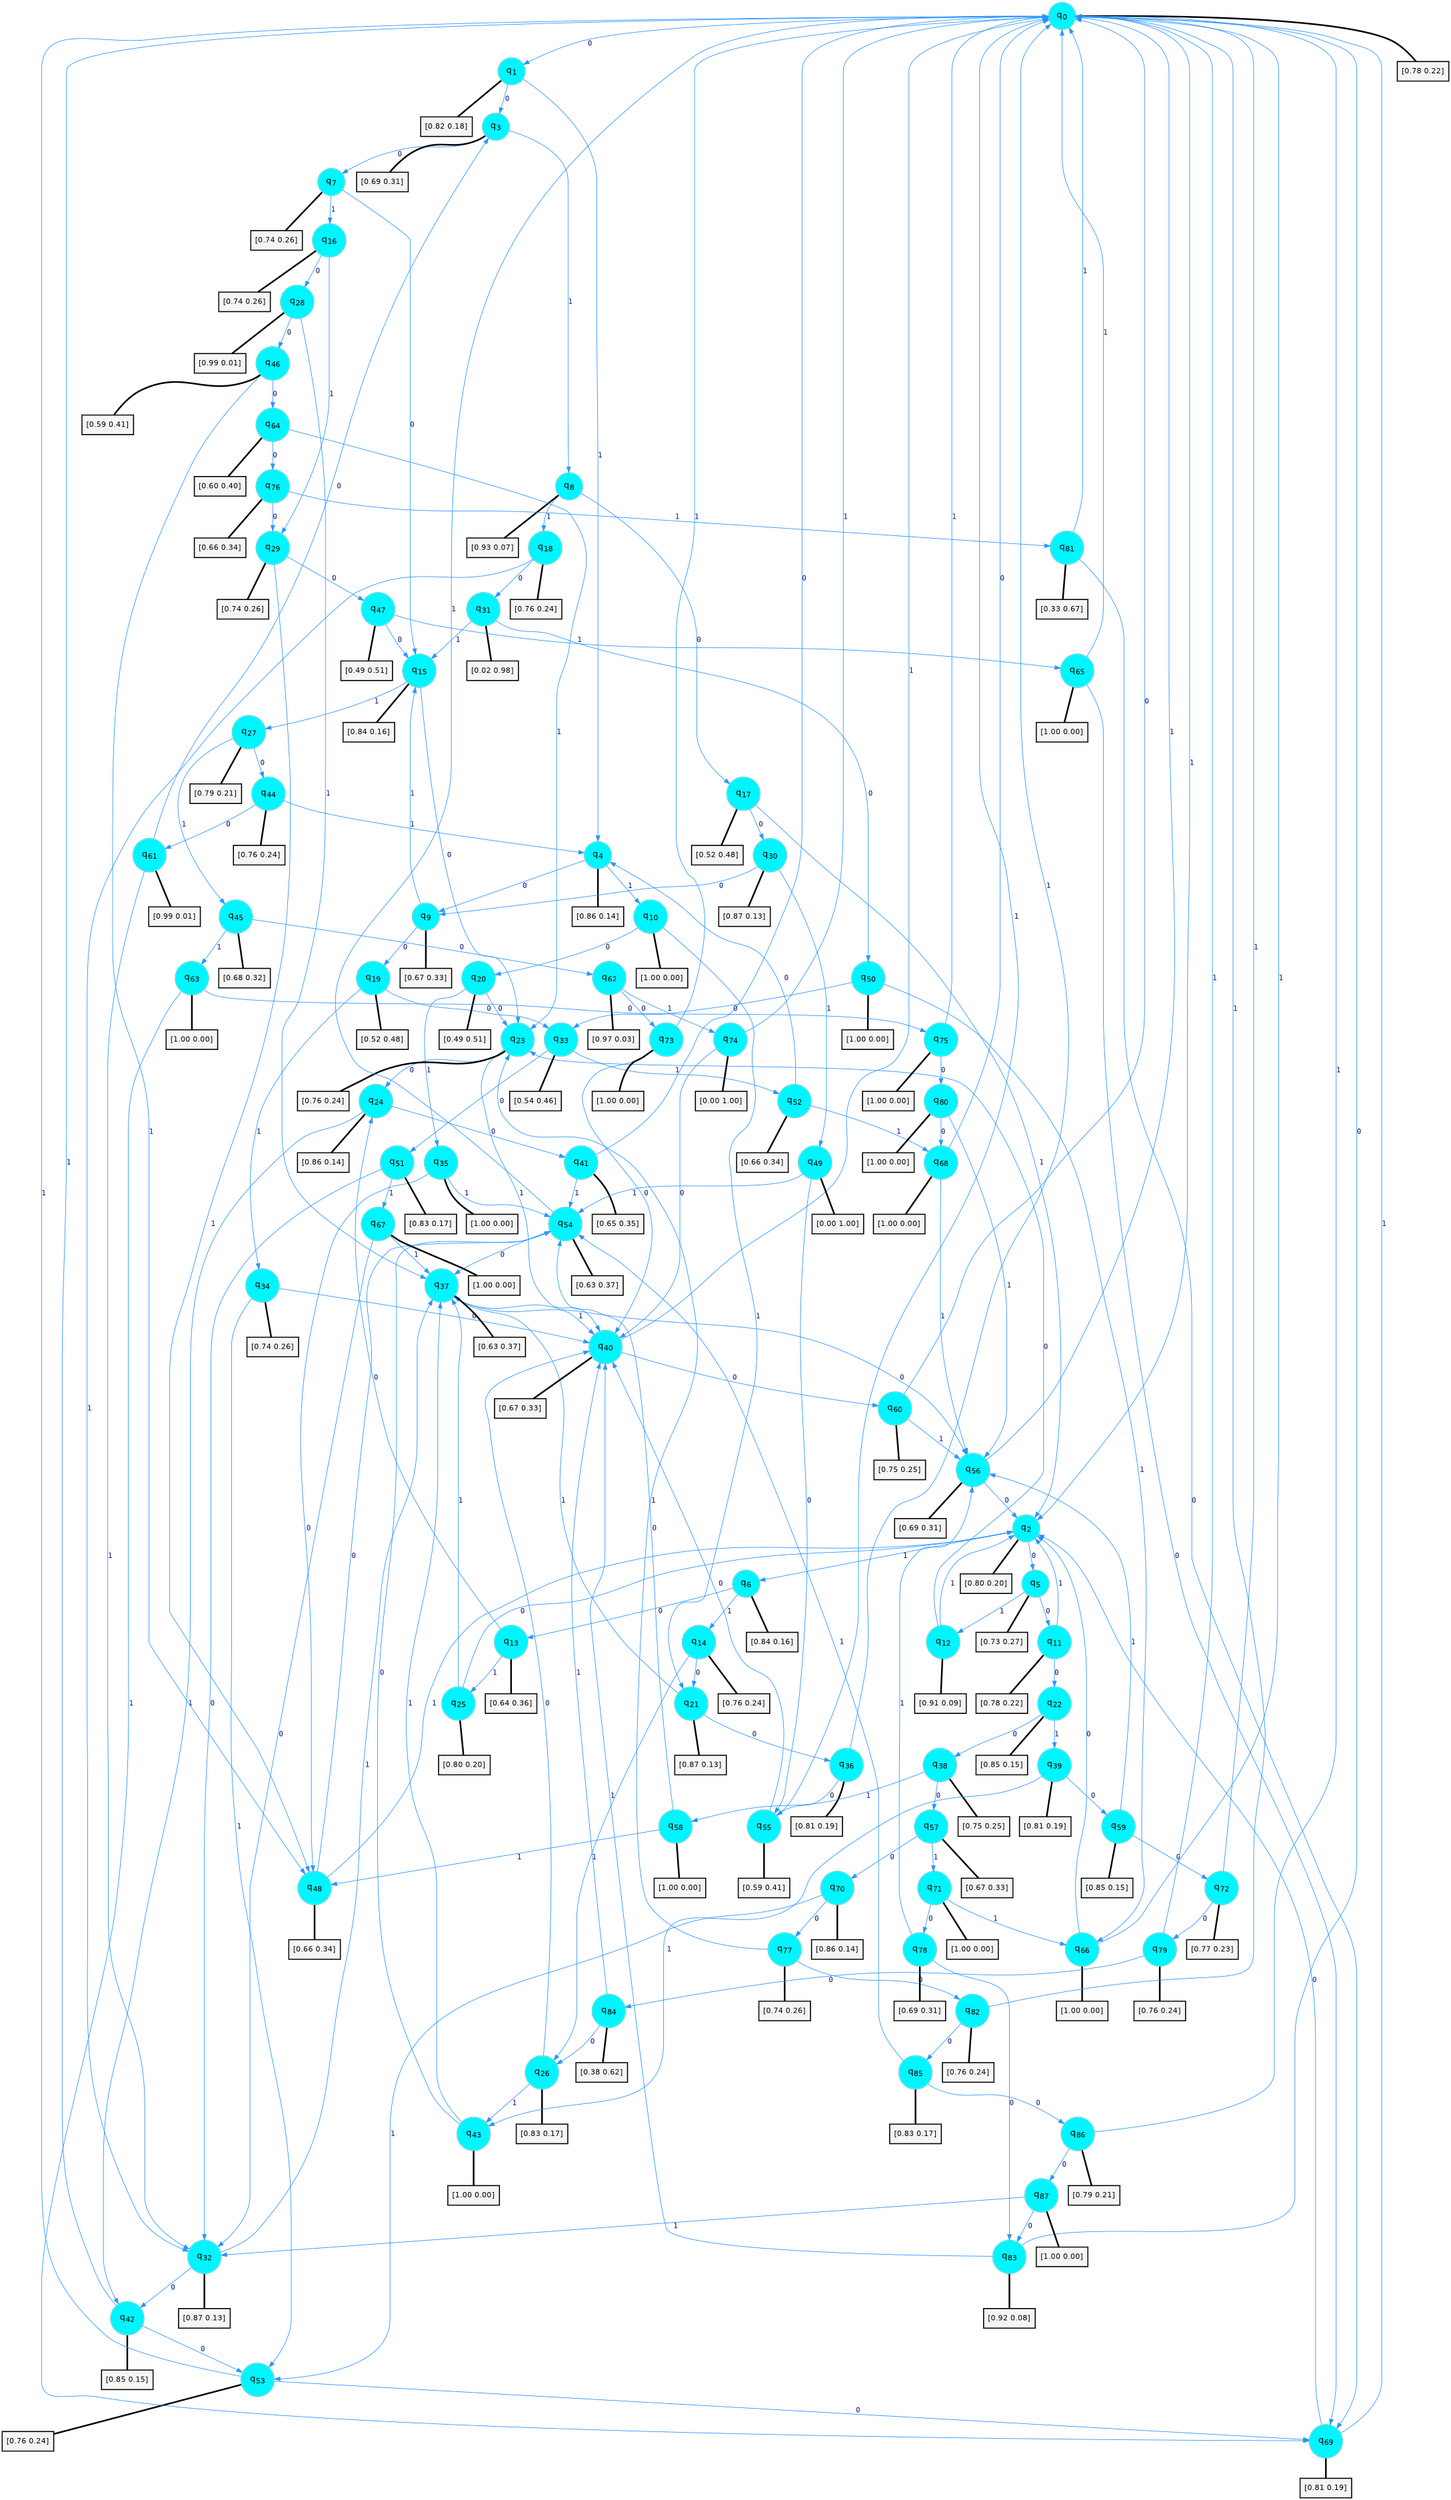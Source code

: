 digraph G {
graph [
bgcolor=transparent, dpi=300, rankdir=TD, size="40,25"];
node [
color=gray, fillcolor=turquoise1, fontcolor=black, fontname=Helvetica, fontsize=16, fontweight=bold, shape=circle, style=filled];
edge [
arrowsize=1, color=dodgerblue1, fontcolor=midnightblue, fontname=courier, fontweight=bold, penwidth=1, style=solid, weight=20];
0[label=<q<SUB>0</SUB>>];
1[label=<q<SUB>1</SUB>>];
2[label=<q<SUB>2</SUB>>];
3[label=<q<SUB>3</SUB>>];
4[label=<q<SUB>4</SUB>>];
5[label=<q<SUB>5</SUB>>];
6[label=<q<SUB>6</SUB>>];
7[label=<q<SUB>7</SUB>>];
8[label=<q<SUB>8</SUB>>];
9[label=<q<SUB>9</SUB>>];
10[label=<q<SUB>10</SUB>>];
11[label=<q<SUB>11</SUB>>];
12[label=<q<SUB>12</SUB>>];
13[label=<q<SUB>13</SUB>>];
14[label=<q<SUB>14</SUB>>];
15[label=<q<SUB>15</SUB>>];
16[label=<q<SUB>16</SUB>>];
17[label=<q<SUB>17</SUB>>];
18[label=<q<SUB>18</SUB>>];
19[label=<q<SUB>19</SUB>>];
20[label=<q<SUB>20</SUB>>];
21[label=<q<SUB>21</SUB>>];
22[label=<q<SUB>22</SUB>>];
23[label=<q<SUB>23</SUB>>];
24[label=<q<SUB>24</SUB>>];
25[label=<q<SUB>25</SUB>>];
26[label=<q<SUB>26</SUB>>];
27[label=<q<SUB>27</SUB>>];
28[label=<q<SUB>28</SUB>>];
29[label=<q<SUB>29</SUB>>];
30[label=<q<SUB>30</SUB>>];
31[label=<q<SUB>31</SUB>>];
32[label=<q<SUB>32</SUB>>];
33[label=<q<SUB>33</SUB>>];
34[label=<q<SUB>34</SUB>>];
35[label=<q<SUB>35</SUB>>];
36[label=<q<SUB>36</SUB>>];
37[label=<q<SUB>37</SUB>>];
38[label=<q<SUB>38</SUB>>];
39[label=<q<SUB>39</SUB>>];
40[label=<q<SUB>40</SUB>>];
41[label=<q<SUB>41</SUB>>];
42[label=<q<SUB>42</SUB>>];
43[label=<q<SUB>43</SUB>>];
44[label=<q<SUB>44</SUB>>];
45[label=<q<SUB>45</SUB>>];
46[label=<q<SUB>46</SUB>>];
47[label=<q<SUB>47</SUB>>];
48[label=<q<SUB>48</SUB>>];
49[label=<q<SUB>49</SUB>>];
50[label=<q<SUB>50</SUB>>];
51[label=<q<SUB>51</SUB>>];
52[label=<q<SUB>52</SUB>>];
53[label=<q<SUB>53</SUB>>];
54[label=<q<SUB>54</SUB>>];
55[label=<q<SUB>55</SUB>>];
56[label=<q<SUB>56</SUB>>];
57[label=<q<SUB>57</SUB>>];
58[label=<q<SUB>58</SUB>>];
59[label=<q<SUB>59</SUB>>];
60[label=<q<SUB>60</SUB>>];
61[label=<q<SUB>61</SUB>>];
62[label=<q<SUB>62</SUB>>];
63[label=<q<SUB>63</SUB>>];
64[label=<q<SUB>64</SUB>>];
65[label=<q<SUB>65</SUB>>];
66[label=<q<SUB>66</SUB>>];
67[label=<q<SUB>67</SUB>>];
68[label=<q<SUB>68</SUB>>];
69[label=<q<SUB>69</SUB>>];
70[label=<q<SUB>70</SUB>>];
71[label=<q<SUB>71</SUB>>];
72[label=<q<SUB>72</SUB>>];
73[label=<q<SUB>73</SUB>>];
74[label=<q<SUB>74</SUB>>];
75[label=<q<SUB>75</SUB>>];
76[label=<q<SUB>76</SUB>>];
77[label=<q<SUB>77</SUB>>];
78[label=<q<SUB>78</SUB>>];
79[label=<q<SUB>79</SUB>>];
80[label=<q<SUB>80</SUB>>];
81[label=<q<SUB>81</SUB>>];
82[label=<q<SUB>82</SUB>>];
83[label=<q<SUB>83</SUB>>];
84[label=<q<SUB>84</SUB>>];
85[label=<q<SUB>85</SUB>>];
86[label=<q<SUB>86</SUB>>];
87[label=<q<SUB>87</SUB>>];
88[label="[0.78 0.22]", shape=box,fontcolor=black, fontname=Helvetica, fontsize=14, penwidth=2, fillcolor=whitesmoke,color=black];
89[label="[0.82 0.18]", shape=box,fontcolor=black, fontname=Helvetica, fontsize=14, penwidth=2, fillcolor=whitesmoke,color=black];
90[label="[0.80 0.20]", shape=box,fontcolor=black, fontname=Helvetica, fontsize=14, penwidth=2, fillcolor=whitesmoke,color=black];
91[label="[0.69 0.31]", shape=box,fontcolor=black, fontname=Helvetica, fontsize=14, penwidth=2, fillcolor=whitesmoke,color=black];
92[label="[0.86 0.14]", shape=box,fontcolor=black, fontname=Helvetica, fontsize=14, penwidth=2, fillcolor=whitesmoke,color=black];
93[label="[0.73 0.27]", shape=box,fontcolor=black, fontname=Helvetica, fontsize=14, penwidth=2, fillcolor=whitesmoke,color=black];
94[label="[0.84 0.16]", shape=box,fontcolor=black, fontname=Helvetica, fontsize=14, penwidth=2, fillcolor=whitesmoke,color=black];
95[label="[0.74 0.26]", shape=box,fontcolor=black, fontname=Helvetica, fontsize=14, penwidth=2, fillcolor=whitesmoke,color=black];
96[label="[0.93 0.07]", shape=box,fontcolor=black, fontname=Helvetica, fontsize=14, penwidth=2, fillcolor=whitesmoke,color=black];
97[label="[0.67 0.33]", shape=box,fontcolor=black, fontname=Helvetica, fontsize=14, penwidth=2, fillcolor=whitesmoke,color=black];
98[label="[1.00 0.00]", shape=box,fontcolor=black, fontname=Helvetica, fontsize=14, penwidth=2, fillcolor=whitesmoke,color=black];
99[label="[0.78 0.22]", shape=box,fontcolor=black, fontname=Helvetica, fontsize=14, penwidth=2, fillcolor=whitesmoke,color=black];
100[label="[0.91 0.09]", shape=box,fontcolor=black, fontname=Helvetica, fontsize=14, penwidth=2, fillcolor=whitesmoke,color=black];
101[label="[0.64 0.36]", shape=box,fontcolor=black, fontname=Helvetica, fontsize=14, penwidth=2, fillcolor=whitesmoke,color=black];
102[label="[0.76 0.24]", shape=box,fontcolor=black, fontname=Helvetica, fontsize=14, penwidth=2, fillcolor=whitesmoke,color=black];
103[label="[0.84 0.16]", shape=box,fontcolor=black, fontname=Helvetica, fontsize=14, penwidth=2, fillcolor=whitesmoke,color=black];
104[label="[0.74 0.26]", shape=box,fontcolor=black, fontname=Helvetica, fontsize=14, penwidth=2, fillcolor=whitesmoke,color=black];
105[label="[0.52 0.48]", shape=box,fontcolor=black, fontname=Helvetica, fontsize=14, penwidth=2, fillcolor=whitesmoke,color=black];
106[label="[0.76 0.24]", shape=box,fontcolor=black, fontname=Helvetica, fontsize=14, penwidth=2, fillcolor=whitesmoke,color=black];
107[label="[0.52 0.48]", shape=box,fontcolor=black, fontname=Helvetica, fontsize=14, penwidth=2, fillcolor=whitesmoke,color=black];
108[label="[0.49 0.51]", shape=box,fontcolor=black, fontname=Helvetica, fontsize=14, penwidth=2, fillcolor=whitesmoke,color=black];
109[label="[0.87 0.13]", shape=box,fontcolor=black, fontname=Helvetica, fontsize=14, penwidth=2, fillcolor=whitesmoke,color=black];
110[label="[0.85 0.15]", shape=box,fontcolor=black, fontname=Helvetica, fontsize=14, penwidth=2, fillcolor=whitesmoke,color=black];
111[label="[0.76 0.24]", shape=box,fontcolor=black, fontname=Helvetica, fontsize=14, penwidth=2, fillcolor=whitesmoke,color=black];
112[label="[0.86 0.14]", shape=box,fontcolor=black, fontname=Helvetica, fontsize=14, penwidth=2, fillcolor=whitesmoke,color=black];
113[label="[0.80 0.20]", shape=box,fontcolor=black, fontname=Helvetica, fontsize=14, penwidth=2, fillcolor=whitesmoke,color=black];
114[label="[0.83 0.17]", shape=box,fontcolor=black, fontname=Helvetica, fontsize=14, penwidth=2, fillcolor=whitesmoke,color=black];
115[label="[0.79 0.21]", shape=box,fontcolor=black, fontname=Helvetica, fontsize=14, penwidth=2, fillcolor=whitesmoke,color=black];
116[label="[0.99 0.01]", shape=box,fontcolor=black, fontname=Helvetica, fontsize=14, penwidth=2, fillcolor=whitesmoke,color=black];
117[label="[0.74 0.26]", shape=box,fontcolor=black, fontname=Helvetica, fontsize=14, penwidth=2, fillcolor=whitesmoke,color=black];
118[label="[0.87 0.13]", shape=box,fontcolor=black, fontname=Helvetica, fontsize=14, penwidth=2, fillcolor=whitesmoke,color=black];
119[label="[0.02 0.98]", shape=box,fontcolor=black, fontname=Helvetica, fontsize=14, penwidth=2, fillcolor=whitesmoke,color=black];
120[label="[0.87 0.13]", shape=box,fontcolor=black, fontname=Helvetica, fontsize=14, penwidth=2, fillcolor=whitesmoke,color=black];
121[label="[0.54 0.46]", shape=box,fontcolor=black, fontname=Helvetica, fontsize=14, penwidth=2, fillcolor=whitesmoke,color=black];
122[label="[0.74 0.26]", shape=box,fontcolor=black, fontname=Helvetica, fontsize=14, penwidth=2, fillcolor=whitesmoke,color=black];
123[label="[1.00 0.00]", shape=box,fontcolor=black, fontname=Helvetica, fontsize=14, penwidth=2, fillcolor=whitesmoke,color=black];
124[label="[0.81 0.19]", shape=box,fontcolor=black, fontname=Helvetica, fontsize=14, penwidth=2, fillcolor=whitesmoke,color=black];
125[label="[0.63 0.37]", shape=box,fontcolor=black, fontname=Helvetica, fontsize=14, penwidth=2, fillcolor=whitesmoke,color=black];
126[label="[0.75 0.25]", shape=box,fontcolor=black, fontname=Helvetica, fontsize=14, penwidth=2, fillcolor=whitesmoke,color=black];
127[label="[0.81 0.19]", shape=box,fontcolor=black, fontname=Helvetica, fontsize=14, penwidth=2, fillcolor=whitesmoke,color=black];
128[label="[0.67 0.33]", shape=box,fontcolor=black, fontname=Helvetica, fontsize=14, penwidth=2, fillcolor=whitesmoke,color=black];
129[label="[0.65 0.35]", shape=box,fontcolor=black, fontname=Helvetica, fontsize=14, penwidth=2, fillcolor=whitesmoke,color=black];
130[label="[0.85 0.15]", shape=box,fontcolor=black, fontname=Helvetica, fontsize=14, penwidth=2, fillcolor=whitesmoke,color=black];
131[label="[1.00 0.00]", shape=box,fontcolor=black, fontname=Helvetica, fontsize=14, penwidth=2, fillcolor=whitesmoke,color=black];
132[label="[0.76 0.24]", shape=box,fontcolor=black, fontname=Helvetica, fontsize=14, penwidth=2, fillcolor=whitesmoke,color=black];
133[label="[0.68 0.32]", shape=box,fontcolor=black, fontname=Helvetica, fontsize=14, penwidth=2, fillcolor=whitesmoke,color=black];
134[label="[0.59 0.41]", shape=box,fontcolor=black, fontname=Helvetica, fontsize=14, penwidth=2, fillcolor=whitesmoke,color=black];
135[label="[0.49 0.51]", shape=box,fontcolor=black, fontname=Helvetica, fontsize=14, penwidth=2, fillcolor=whitesmoke,color=black];
136[label="[0.66 0.34]", shape=box,fontcolor=black, fontname=Helvetica, fontsize=14, penwidth=2, fillcolor=whitesmoke,color=black];
137[label="[0.00 1.00]", shape=box,fontcolor=black, fontname=Helvetica, fontsize=14, penwidth=2, fillcolor=whitesmoke,color=black];
138[label="[1.00 0.00]", shape=box,fontcolor=black, fontname=Helvetica, fontsize=14, penwidth=2, fillcolor=whitesmoke,color=black];
139[label="[0.83 0.17]", shape=box,fontcolor=black, fontname=Helvetica, fontsize=14, penwidth=2, fillcolor=whitesmoke,color=black];
140[label="[0.66 0.34]", shape=box,fontcolor=black, fontname=Helvetica, fontsize=14, penwidth=2, fillcolor=whitesmoke,color=black];
141[label="[0.76 0.24]", shape=box,fontcolor=black, fontname=Helvetica, fontsize=14, penwidth=2, fillcolor=whitesmoke,color=black];
142[label="[0.63 0.37]", shape=box,fontcolor=black, fontname=Helvetica, fontsize=14, penwidth=2, fillcolor=whitesmoke,color=black];
143[label="[0.59 0.41]", shape=box,fontcolor=black, fontname=Helvetica, fontsize=14, penwidth=2, fillcolor=whitesmoke,color=black];
144[label="[0.69 0.31]", shape=box,fontcolor=black, fontname=Helvetica, fontsize=14, penwidth=2, fillcolor=whitesmoke,color=black];
145[label="[0.67 0.33]", shape=box,fontcolor=black, fontname=Helvetica, fontsize=14, penwidth=2, fillcolor=whitesmoke,color=black];
146[label="[1.00 0.00]", shape=box,fontcolor=black, fontname=Helvetica, fontsize=14, penwidth=2, fillcolor=whitesmoke,color=black];
147[label="[0.85 0.15]", shape=box,fontcolor=black, fontname=Helvetica, fontsize=14, penwidth=2, fillcolor=whitesmoke,color=black];
148[label="[0.75 0.25]", shape=box,fontcolor=black, fontname=Helvetica, fontsize=14, penwidth=2, fillcolor=whitesmoke,color=black];
149[label="[0.99 0.01]", shape=box,fontcolor=black, fontname=Helvetica, fontsize=14, penwidth=2, fillcolor=whitesmoke,color=black];
150[label="[0.97 0.03]", shape=box,fontcolor=black, fontname=Helvetica, fontsize=14, penwidth=2, fillcolor=whitesmoke,color=black];
151[label="[1.00 0.00]", shape=box,fontcolor=black, fontname=Helvetica, fontsize=14, penwidth=2, fillcolor=whitesmoke,color=black];
152[label="[0.60 0.40]", shape=box,fontcolor=black, fontname=Helvetica, fontsize=14, penwidth=2, fillcolor=whitesmoke,color=black];
153[label="[1.00 0.00]", shape=box,fontcolor=black, fontname=Helvetica, fontsize=14, penwidth=2, fillcolor=whitesmoke,color=black];
154[label="[1.00 0.00]", shape=box,fontcolor=black, fontname=Helvetica, fontsize=14, penwidth=2, fillcolor=whitesmoke,color=black];
155[label="[1.00 0.00]", shape=box,fontcolor=black, fontname=Helvetica, fontsize=14, penwidth=2, fillcolor=whitesmoke,color=black];
156[label="[1.00 0.00]", shape=box,fontcolor=black, fontname=Helvetica, fontsize=14, penwidth=2, fillcolor=whitesmoke,color=black];
157[label="[0.81 0.19]", shape=box,fontcolor=black, fontname=Helvetica, fontsize=14, penwidth=2, fillcolor=whitesmoke,color=black];
158[label="[0.86 0.14]", shape=box,fontcolor=black, fontname=Helvetica, fontsize=14, penwidth=2, fillcolor=whitesmoke,color=black];
159[label="[1.00 0.00]", shape=box,fontcolor=black, fontname=Helvetica, fontsize=14, penwidth=2, fillcolor=whitesmoke,color=black];
160[label="[0.77 0.23]", shape=box,fontcolor=black, fontname=Helvetica, fontsize=14, penwidth=2, fillcolor=whitesmoke,color=black];
161[label="[1.00 0.00]", shape=box,fontcolor=black, fontname=Helvetica, fontsize=14, penwidth=2, fillcolor=whitesmoke,color=black];
162[label="[0.00 1.00]", shape=box,fontcolor=black, fontname=Helvetica, fontsize=14, penwidth=2, fillcolor=whitesmoke,color=black];
163[label="[1.00 0.00]", shape=box,fontcolor=black, fontname=Helvetica, fontsize=14, penwidth=2, fillcolor=whitesmoke,color=black];
164[label="[0.66 0.34]", shape=box,fontcolor=black, fontname=Helvetica, fontsize=14, penwidth=2, fillcolor=whitesmoke,color=black];
165[label="[0.74 0.26]", shape=box,fontcolor=black, fontname=Helvetica, fontsize=14, penwidth=2, fillcolor=whitesmoke,color=black];
166[label="[0.69 0.31]", shape=box,fontcolor=black, fontname=Helvetica, fontsize=14, penwidth=2, fillcolor=whitesmoke,color=black];
167[label="[0.76 0.24]", shape=box,fontcolor=black, fontname=Helvetica, fontsize=14, penwidth=2, fillcolor=whitesmoke,color=black];
168[label="[1.00 0.00]", shape=box,fontcolor=black, fontname=Helvetica, fontsize=14, penwidth=2, fillcolor=whitesmoke,color=black];
169[label="[0.33 0.67]", shape=box,fontcolor=black, fontname=Helvetica, fontsize=14, penwidth=2, fillcolor=whitesmoke,color=black];
170[label="[0.76 0.24]", shape=box,fontcolor=black, fontname=Helvetica, fontsize=14, penwidth=2, fillcolor=whitesmoke,color=black];
171[label="[0.92 0.08]", shape=box,fontcolor=black, fontname=Helvetica, fontsize=14, penwidth=2, fillcolor=whitesmoke,color=black];
172[label="[0.38 0.62]", shape=box,fontcolor=black, fontname=Helvetica, fontsize=14, penwidth=2, fillcolor=whitesmoke,color=black];
173[label="[0.83 0.17]", shape=box,fontcolor=black, fontname=Helvetica, fontsize=14, penwidth=2, fillcolor=whitesmoke,color=black];
174[label="[0.79 0.21]", shape=box,fontcolor=black, fontname=Helvetica, fontsize=14, penwidth=2, fillcolor=whitesmoke,color=black];
175[label="[1.00 0.00]", shape=box,fontcolor=black, fontname=Helvetica, fontsize=14, penwidth=2, fillcolor=whitesmoke,color=black];
0->1 [label=0];
0->2 [label=1];
0->88 [arrowhead=none, penwidth=3,color=black];
1->3 [label=0];
1->4 [label=1];
1->89 [arrowhead=none, penwidth=3,color=black];
2->5 [label=0];
2->6 [label=1];
2->90 [arrowhead=none, penwidth=3,color=black];
3->7 [label=0];
3->8 [label=1];
3->91 [arrowhead=none, penwidth=3,color=black];
4->9 [label=0];
4->10 [label=1];
4->92 [arrowhead=none, penwidth=3,color=black];
5->11 [label=0];
5->12 [label=1];
5->93 [arrowhead=none, penwidth=3,color=black];
6->13 [label=0];
6->14 [label=1];
6->94 [arrowhead=none, penwidth=3,color=black];
7->15 [label=0];
7->16 [label=1];
7->95 [arrowhead=none, penwidth=3,color=black];
8->17 [label=0];
8->18 [label=1];
8->96 [arrowhead=none, penwidth=3,color=black];
9->19 [label=0];
9->15 [label=1];
9->97 [arrowhead=none, penwidth=3,color=black];
10->20 [label=0];
10->21 [label=1];
10->98 [arrowhead=none, penwidth=3,color=black];
11->22 [label=0];
11->2 [label=1];
11->99 [arrowhead=none, penwidth=3,color=black];
12->23 [label=0];
12->2 [label=1];
12->100 [arrowhead=none, penwidth=3,color=black];
13->24 [label=0];
13->25 [label=1];
13->101 [arrowhead=none, penwidth=3,color=black];
14->21 [label=0];
14->26 [label=1];
14->102 [arrowhead=none, penwidth=3,color=black];
15->23 [label=0];
15->27 [label=1];
15->103 [arrowhead=none, penwidth=3,color=black];
16->28 [label=0];
16->29 [label=1];
16->104 [arrowhead=none, penwidth=3,color=black];
17->30 [label=0];
17->2 [label=1];
17->105 [arrowhead=none, penwidth=3,color=black];
18->31 [label=0];
18->32 [label=1];
18->106 [arrowhead=none, penwidth=3,color=black];
19->33 [label=0];
19->34 [label=1];
19->107 [arrowhead=none, penwidth=3,color=black];
20->23 [label=0];
20->35 [label=1];
20->108 [arrowhead=none, penwidth=3,color=black];
21->36 [label=0];
21->37 [label=1];
21->109 [arrowhead=none, penwidth=3,color=black];
22->38 [label=0];
22->39 [label=1];
22->110 [arrowhead=none, penwidth=3,color=black];
23->24 [label=0];
23->40 [label=1];
23->111 [arrowhead=none, penwidth=3,color=black];
24->41 [label=0];
24->42 [label=1];
24->112 [arrowhead=none, penwidth=3,color=black];
25->2 [label=0];
25->37 [label=1];
25->113 [arrowhead=none, penwidth=3,color=black];
26->40 [label=0];
26->43 [label=1];
26->114 [arrowhead=none, penwidth=3,color=black];
27->44 [label=0];
27->45 [label=1];
27->115 [arrowhead=none, penwidth=3,color=black];
28->46 [label=0];
28->37 [label=1];
28->116 [arrowhead=none, penwidth=3,color=black];
29->47 [label=0];
29->48 [label=1];
29->117 [arrowhead=none, penwidth=3,color=black];
30->9 [label=0];
30->49 [label=1];
30->118 [arrowhead=none, penwidth=3,color=black];
31->50 [label=0];
31->15 [label=1];
31->119 [arrowhead=none, penwidth=3,color=black];
32->42 [label=0];
32->37 [label=1];
32->120 [arrowhead=none, penwidth=3,color=black];
33->51 [label=0];
33->52 [label=1];
33->121 [arrowhead=none, penwidth=3,color=black];
34->40 [label=0];
34->53 [label=1];
34->122 [arrowhead=none, penwidth=3,color=black];
35->48 [label=0];
35->54 [label=1];
35->123 [arrowhead=none, penwidth=3,color=black];
36->55 [label=0];
36->0 [label=1];
36->124 [arrowhead=none, penwidth=3,color=black];
37->56 [label=0];
37->40 [label=1];
37->125 [arrowhead=none, penwidth=3,color=black];
38->57 [label=0];
38->58 [label=1];
38->126 [arrowhead=none, penwidth=3,color=black];
39->59 [label=0];
39->43 [label=1];
39->127 [arrowhead=none, penwidth=3,color=black];
40->60 [label=0];
40->0 [label=1];
40->128 [arrowhead=none, penwidth=3,color=black];
41->0 [label=0];
41->54 [label=1];
41->129 [arrowhead=none, penwidth=3,color=black];
42->53 [label=0];
42->0 [label=1];
42->130 [arrowhead=none, penwidth=3,color=black];
43->54 [label=0];
43->37 [label=1];
43->131 [arrowhead=none, penwidth=3,color=black];
44->61 [label=0];
44->4 [label=1];
44->132 [arrowhead=none, penwidth=3,color=black];
45->62 [label=0];
45->63 [label=1];
45->133 [arrowhead=none, penwidth=3,color=black];
46->64 [label=0];
46->48 [label=1];
46->134 [arrowhead=none, penwidth=3,color=black];
47->15 [label=0];
47->65 [label=1];
47->135 [arrowhead=none, penwidth=3,color=black];
48->54 [label=0];
48->2 [label=1];
48->136 [arrowhead=none, penwidth=3,color=black];
49->55 [label=0];
49->54 [label=1];
49->137 [arrowhead=none, penwidth=3,color=black];
50->33 [label=0];
50->66 [label=1];
50->138 [arrowhead=none, penwidth=3,color=black];
51->32 [label=0];
51->67 [label=1];
51->139 [arrowhead=none, penwidth=3,color=black];
52->4 [label=0];
52->68 [label=1];
52->140 [arrowhead=none, penwidth=3,color=black];
53->69 [label=0];
53->0 [label=1];
53->141 [arrowhead=none, penwidth=3,color=black];
54->37 [label=0];
54->0 [label=1];
54->142 [arrowhead=none, penwidth=3,color=black];
55->40 [label=0];
55->0 [label=1];
55->143 [arrowhead=none, penwidth=3,color=black];
56->2 [label=0];
56->0 [label=1];
56->144 [arrowhead=none, penwidth=3,color=black];
57->70 [label=0];
57->71 [label=1];
57->145 [arrowhead=none, penwidth=3,color=black];
58->54 [label=0];
58->48 [label=1];
58->146 [arrowhead=none, penwidth=3,color=black];
59->72 [label=0];
59->56 [label=1];
59->147 [arrowhead=none, penwidth=3,color=black];
60->0 [label=0];
60->56 [label=1];
60->148 [arrowhead=none, penwidth=3,color=black];
61->3 [label=0];
61->32 [label=1];
61->149 [arrowhead=none, penwidth=3,color=black];
62->73 [label=0];
62->74 [label=1];
62->150 [arrowhead=none, penwidth=3,color=black];
63->75 [label=0];
63->69 [label=1];
63->151 [arrowhead=none, penwidth=3,color=black];
64->76 [label=0];
64->23 [label=1];
64->152 [arrowhead=none, penwidth=3,color=black];
65->69 [label=0];
65->0 [label=1];
65->153 [arrowhead=none, penwidth=3,color=black];
66->2 [label=0];
66->0 [label=1];
66->154 [arrowhead=none, penwidth=3,color=black];
67->32 [label=0];
67->37 [label=1];
67->155 [arrowhead=none, penwidth=3,color=black];
68->0 [label=0];
68->56 [label=1];
68->156 [arrowhead=none, penwidth=3,color=black];
69->2 [label=0];
69->0 [label=1];
69->157 [arrowhead=none, penwidth=3,color=black];
70->77 [label=0];
70->53 [label=1];
70->158 [arrowhead=none, penwidth=3,color=black];
71->78 [label=0];
71->66 [label=1];
71->159 [arrowhead=none, penwidth=3,color=black];
72->79 [label=0];
72->0 [label=1];
72->160 [arrowhead=none, penwidth=3,color=black];
73->40 [label=0];
73->0 [label=1];
73->161 [arrowhead=none, penwidth=3,color=black];
74->40 [label=0];
74->0 [label=1];
74->162 [arrowhead=none, penwidth=3,color=black];
75->80 [label=0];
75->0 [label=1];
75->163 [arrowhead=none, penwidth=3,color=black];
76->29 [label=0];
76->81 [label=1];
76->164 [arrowhead=none, penwidth=3,color=black];
77->82 [label=0];
77->23 [label=1];
77->165 [arrowhead=none, penwidth=3,color=black];
78->83 [label=0];
78->56 [label=1];
78->166 [arrowhead=none, penwidth=3,color=black];
79->84 [label=0];
79->0 [label=1];
79->167 [arrowhead=none, penwidth=3,color=black];
80->68 [label=0];
80->56 [label=1];
80->168 [arrowhead=none, penwidth=3,color=black];
81->69 [label=0];
81->0 [label=1];
81->169 [arrowhead=none, penwidth=3,color=black];
82->85 [label=0];
82->0 [label=1];
82->170 [arrowhead=none, penwidth=3,color=black];
83->0 [label=0];
83->40 [label=1];
83->171 [arrowhead=none, penwidth=3,color=black];
84->26 [label=0];
84->40 [label=1];
84->172 [arrowhead=none, penwidth=3,color=black];
85->86 [label=0];
85->54 [label=1];
85->173 [arrowhead=none, penwidth=3,color=black];
86->87 [label=0];
86->0 [label=1];
86->174 [arrowhead=none, penwidth=3,color=black];
87->83 [label=0];
87->32 [label=1];
87->175 [arrowhead=none, penwidth=3,color=black];
}
